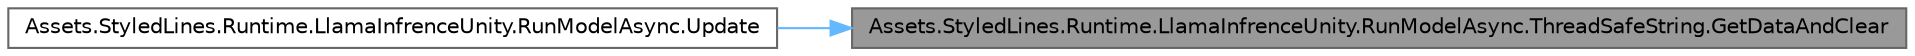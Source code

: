 digraph "Assets.StyledLines.Runtime.LlamaInfrenceUnity.RunModelAsync.ThreadSafeString.GetDataAndClear"
{
 // INTERACTIVE_SVG=YES
 // LATEX_PDF_SIZE
  bgcolor="transparent";
  edge [fontname=Helvetica,fontsize=10,labelfontname=Helvetica,labelfontsize=10];
  node [fontname=Helvetica,fontsize=10,shape=box,height=0.2,width=0.4];
  rankdir="RL";
  Node1 [id="Node000001",label="Assets.StyledLines.Runtime.LlamaInfrenceUnity.RunModelAsync.ThreadSafeString.GetDataAndClear",height=0.2,width=0.4,color="gray40", fillcolor="grey60", style="filled", fontcolor="black",tooltip="Method to retrieve the current data and clear it in a thread-safe manner."];
  Node1 -> Node2 [id="edge1_Node000001_Node000002",dir="back",color="steelblue1",style="solid",tooltip=" "];
  Node2 [id="Node000002",label="Assets.StyledLines.Runtime.LlamaInfrenceUnity.RunModelAsync.Update",height=0.2,width=0.4,color="grey40", fillcolor="white", style="filled",URL="$class_assets_1_1_styled_lines_1_1_runtime_1_1_llama_infrence_unity_1_1_run_model_async.html#aabe6cc4182e4b6029714bff7b9076a34",tooltip="Method called every frame to update the state of the model and handle output."];
}
